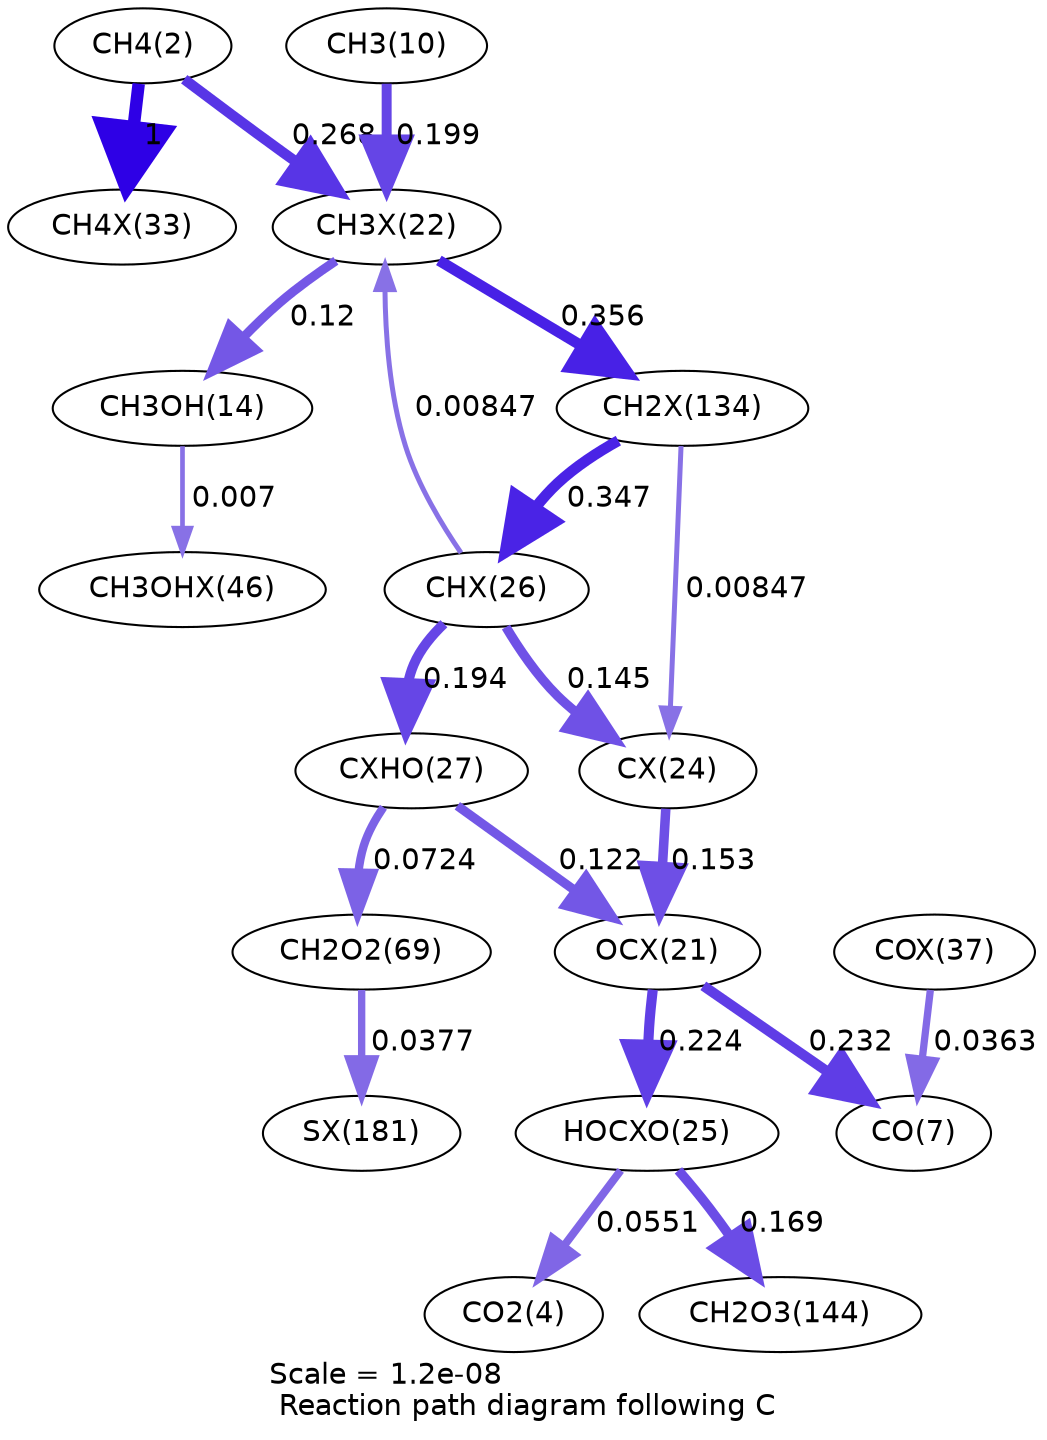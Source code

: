 digraph reaction_paths {
center=1;
s4 -> s34[fontname="Helvetica", penwidth=6, arrowsize=3, color="0.7, 1.5, 0.9"
, label=" 1"];
s4 -> s28[fontname="Helvetica", penwidth=5.01, arrowsize=2.5, color="0.7, 0.768, 0.9"
, label=" 0.268"];
s12 -> s28[fontname="Helvetica", penwidth=4.78, arrowsize=2.39, color="0.7, 0.699, 0.9"
, label=" 0.199"];
s28 -> s16[fontname="Helvetica", penwidth=4.4, arrowsize=2.2, color="0.7, 0.62, 0.9"
, label=" 0.12"];
s28 -> s43[fontname="Helvetica", penwidth=5.22, arrowsize=2.61, color="0.7, 0.856, 0.9"
, label=" 0.356"];
s32 -> s28[fontname="Helvetica", penwidth=2.4, arrowsize=1.2, color="0.7, 0.508, 0.9"
, label=" 0.00847"];
s16 -> s42[fontname="Helvetica", penwidth=2.25, arrowsize=1.13, color="0.7, 0.507, 0.9"
, label=" 0.007"];
s43 -> s32[fontname="Helvetica", penwidth=5.2, arrowsize=2.6, color="0.7, 0.847, 0.9"
, label=" 0.347"];
s43 -> s30[fontname="Helvetica", penwidth=2.4, arrowsize=1.2, color="0.7, 0.508, 0.9"
, label=" 0.00847"];
s32 -> s33[fontname="Helvetica", penwidth=4.76, arrowsize=2.38, color="0.7, 0.694, 0.9"
, label=" 0.194"];
s32 -> s30[fontname="Helvetica", penwidth=4.54, arrowsize=2.27, color="0.7, 0.645, 0.9"
, label=" 0.145"];
s33 -> s27[fontname="Helvetica", penwidth=4.41, arrowsize=2.2, color="0.7, 0.622, 0.9"
, label=" 0.122"];
s33 -> s21[fontname="Helvetica", penwidth=4.02, arrowsize=2.01, color="0.7, 0.572, 0.9"
, label=" 0.0724"];
s27 -> s9[fontname="Helvetica", penwidth=4.9, arrowsize=2.45, color="0.7, 0.732, 0.9"
, label=" 0.232"];
s38 -> s9[fontname="Helvetica", penwidth=3.5, arrowsize=1.75, color="0.7, 0.536, 0.9"
, label=" 0.0363"];
s27 -> s31[fontname="Helvetica", penwidth=4.87, arrowsize=2.44, color="0.7, 0.724, 0.9"
, label=" 0.224"];
s30 -> s27[fontname="Helvetica", penwidth=4.58, arrowsize=2.29, color="0.7, 0.653, 0.9"
, label=" 0.153"];
s31 -> s6[fontname="Helvetica", penwidth=3.81, arrowsize=1.91, color="0.7, 0.555, 0.9"
, label=" 0.0551"];
s31 -> s22[fontname="Helvetica", penwidth=4.66, arrowsize=2.33, color="0.7, 0.669, 0.9"
, label=" 0.169"];
s21 -> s48[fontname="Helvetica", penwidth=3.53, arrowsize=1.76, color="0.7, 0.538, 0.9"
, label=" 0.0377"];
s4 [ fontname="Helvetica", label="CH4(2)"];
s6 [ fontname="Helvetica", label="CO2(4)"];
s9 [ fontname="Helvetica", label="CO(7)"];
s12 [ fontname="Helvetica", label="CH3(10)"];
s16 [ fontname="Helvetica", label="CH3OH(14)"];
s21 [ fontname="Helvetica", label="CH2O2(69)"];
s22 [ fontname="Helvetica", label="CH2O3(144)"];
s27 [ fontname="Helvetica", label="OCX(21)"];
s28 [ fontname="Helvetica", label="CH3X(22)"];
s30 [ fontname="Helvetica", label="CX(24)"];
s31 [ fontname="Helvetica", label="HOCXO(25)"];
s32 [ fontname="Helvetica", label="CHX(26)"];
s33 [ fontname="Helvetica", label="CXHO(27)"];
s34 [ fontname="Helvetica", label="CH4X(33)"];
s38 [ fontname="Helvetica", label="COX(37)"];
s42 [ fontname="Helvetica", label="CH3OHX(46)"];
s43 [ fontname="Helvetica", label="CH2X(134)"];
s48 [ fontname="Helvetica", label="SX(181)"];
 label = "Scale = 1.2e-08\l Reaction path diagram following C";
 fontname = "Helvetica";
}
